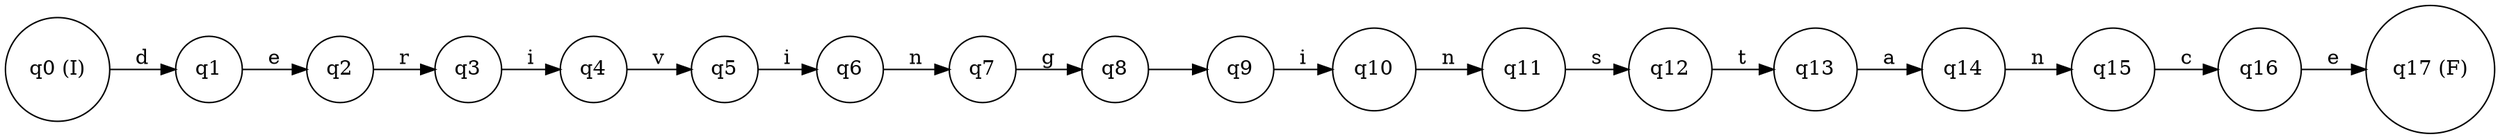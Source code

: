 digraph finite_state_machine {
rankdir=LR;
node [shape = circle];
q0 [label="q0 (I)"];
q1 [label="q1"];
q2 [label="q2"];
q3 [label="q3"];
q4 [label="q4"];
q5 [label="q5"];
q6 [label="q6"];
q7 [label="q7"];
q8 [label="q8"];
q9 [label="q9"];
q10 [label="q10"];
q11 [label="q11"];
q12 [label="q12"];
q13 [label="q13"];
q14 [label="q14"];
q15 [label="q15"];
q16 [label="q16"];
q17 [label="q17 (F)"];
q0 -> q1 [label="d"];
q1 -> q2 [label="e"];
q2 -> q3 [label="r"];
q3 -> q4 [label="i"];
q4 -> q5 [label="v"];
q5 -> q6 [label="i"];
q6 -> q7 [label="n"];
q7 -> q8 [label="g"];
q8 -> q9 [label=" "];
q9 -> q10 [label="i"];
q10 -> q11 [label="n"];
q11 -> q12 [label="s"];
q12 -> q13 [label="t"];
q13 -> q14 [label="a"];
q14 -> q15 [label="n"];
q15 -> q16 [label="c"];
q16 -> q17 [label="e"];
}